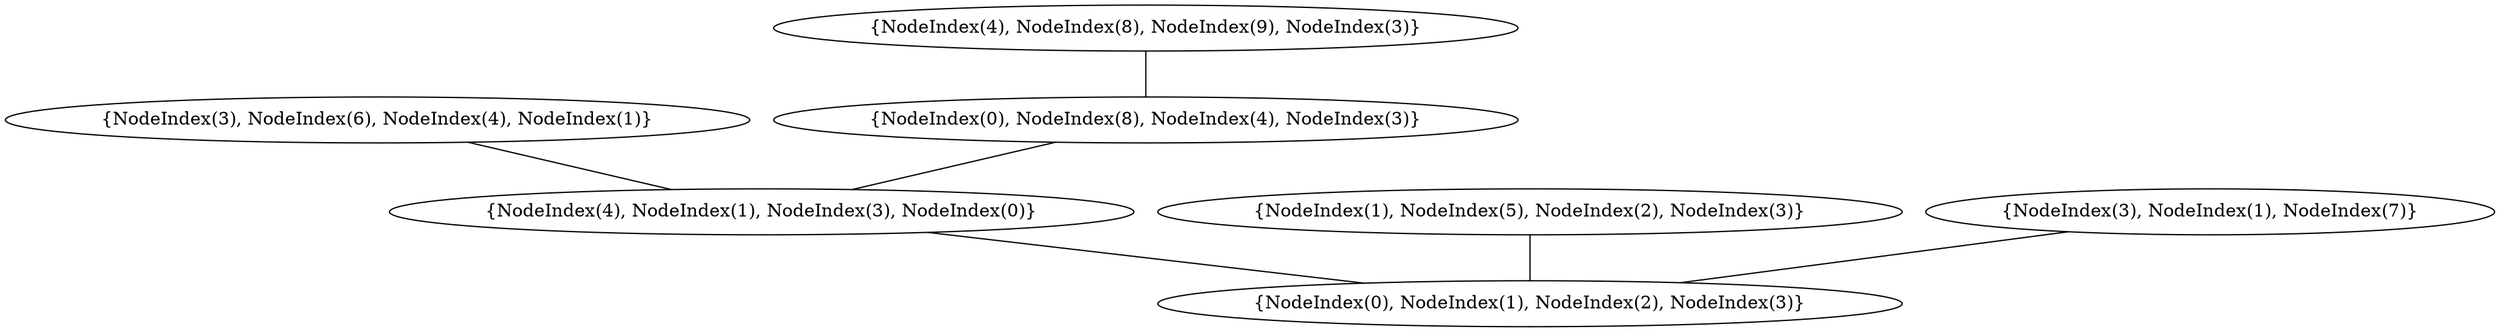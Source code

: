 graph {
    0 [ label = "{NodeIndex(0), NodeIndex(1), NodeIndex(2), NodeIndex(3)}" ]
    1 [ label = "{NodeIndex(4), NodeIndex(1), NodeIndex(3), NodeIndex(0)}" ]
    2 [ label = "{NodeIndex(3), NodeIndex(6), NodeIndex(4), NodeIndex(1)}" ]
    3 [ label = "{NodeIndex(1), NodeIndex(5), NodeIndex(2), NodeIndex(3)}" ]
    4 [ label = "{NodeIndex(3), NodeIndex(1), NodeIndex(7)}" ]
    5 [ label = "{NodeIndex(0), NodeIndex(8), NodeIndex(4), NodeIndex(3)}" ]
    6 [ label = "{NodeIndex(4), NodeIndex(8), NodeIndex(9), NodeIndex(3)}" ]
    1 -- 0 [ ]
    2 -- 1 [ ]
    5 -- 1 [ ]
    3 -- 0 [ ]
    6 -- 5 [ ]
    4 -- 0 [ ]
}
